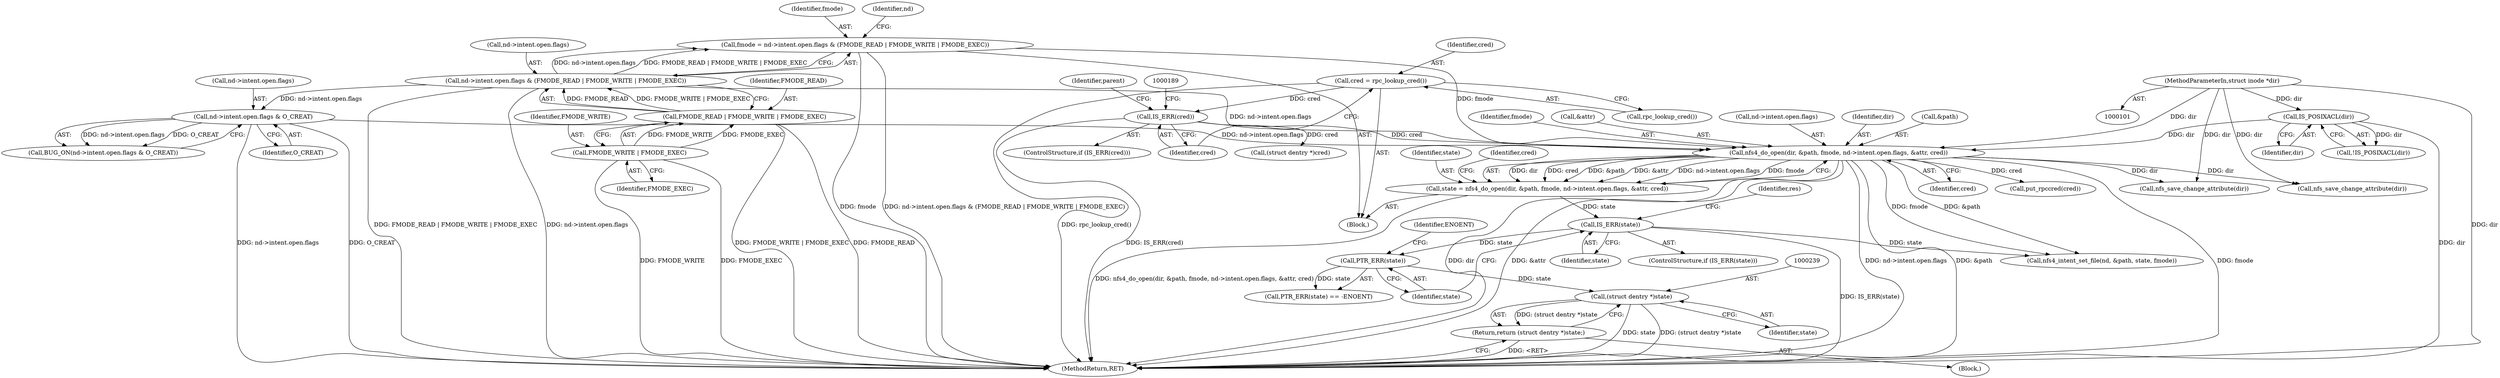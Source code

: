 digraph "0_linux_dc0b027dfadfcb8a5504f7d8052754bf8d501ab9_5@pointer" {
"1000238" [label="(Call,(struct dentry *)state)"];
"1000223" [label="(Call,PTR_ERR(state))"];
"1000218" [label="(Call,IS_ERR(state))"];
"1000198" [label="(Call,state = nfs4_do_open(dir, &path, fmode, nd->intent.open.flags, &attr, cred))"];
"1000200" [label="(Call,nfs4_do_open(dir, &path, fmode, nd->intent.open.flags, &attr, cred))"];
"1000153" [label="(Call,IS_POSIXACL(dir))"];
"1000102" [label="(MethodParameterIn,struct inode *dir)"];
"1000113" [label="(Call,fmode = nd->intent.open.flags & (FMODE_READ | FMODE_WRITE | FMODE_EXEC))"];
"1000115" [label="(Call,nd->intent.open.flags & (FMODE_READ | FMODE_WRITE | FMODE_EXEC))"];
"1000123" [label="(Call,FMODE_READ | FMODE_WRITE | FMODE_EXEC)"];
"1000125" [label="(Call,FMODE_WRITE | FMODE_EXEC)"];
"1000172" [label="(Call,nd->intent.open.flags & O_CREAT)"];
"1000185" [label="(Call,IS_ERR(cred))"];
"1000181" [label="(Call,cred = rpc_lookup_cred())"];
"1000237" [label="(Return,return (struct dentry *)state;)"];
"1000116" [label="(Call,nd->intent.open.flags)"];
"1000226" [label="(Identifier,ENOENT)"];
"1000184" [label="(ControlStructure,if (IS_ERR(cred)))"];
"1000274" [label="(MethodReturn,RET)"];
"1000125" [label="(Call,FMODE_WRITE | FMODE_EXEC)"];
"1000102" [label="(MethodParameterIn,struct inode *dir)"];
"1000220" [label="(Block,)"];
"1000219" [label="(Identifier,state)"];
"1000204" [label="(Identifier,fmode)"];
"1000199" [label="(Identifier,state)"];
"1000182" [label="(Identifier,cred)"];
"1000223" [label="(Call,PTR_ERR(state))"];
"1000242" [label="(Identifier,res)"];
"1000237" [label="(Return,return (struct dentry *)state;)"];
"1000114" [label="(Identifier,fmode)"];
"1000115" [label="(Call,nd->intent.open.flags & (FMODE_READ | FMODE_WRITE | FMODE_EXEC))"];
"1000180" [label="(Identifier,O_CREAT)"];
"1000266" [label="(Call,nfs4_intent_set_file(nd, &path, state, fmode))"];
"1000127" [label="(Identifier,FMODE_EXEC)"];
"1000212" [label="(Call,&attr)"];
"1000205" [label="(Call,nd->intent.open.flags)"];
"1000240" [label="(Identifier,state)"];
"1000124" [label="(Identifier,FMODE_READ)"];
"1000113" [label="(Call,fmode = nd->intent.open.flags & (FMODE_READ | FMODE_WRITE | FMODE_EXEC))"];
"1000173" [label="(Call,nd->intent.open.flags)"];
"1000123" [label="(Call,FMODE_READ | FMODE_WRITE | FMODE_EXEC)"];
"1000186" [label="(Identifier,cred)"];
"1000262" [label="(Call,nfs_save_change_attribute(dir))"];
"1000152" [label="(Call,!IS_POSIXACL(dir))"];
"1000131" [label="(Identifier,nd)"];
"1000200" [label="(Call,nfs4_do_open(dir, &path, fmode, nd->intent.open.flags, &attr, cred))"];
"1000216" [label="(Identifier,cred)"];
"1000238" [label="(Call,(struct dentry *)state)"];
"1000224" [label="(Identifier,state)"];
"1000222" [label="(Call,PTR_ERR(state) == -ENOENT)"];
"1000217" [label="(ControlStructure,if (IS_ERR(state)))"];
"1000198" [label="(Call,state = nfs4_do_open(dir, &path, fmode, nd->intent.open.flags, &attr, cred))"];
"1000172" [label="(Call,nd->intent.open.flags & O_CREAT)"];
"1000192" [label="(Identifier,parent)"];
"1000183" [label="(Call,rpc_lookup_cred())"];
"1000218" [label="(Call,IS_ERR(state))"];
"1000214" [label="(Identifier,cred)"];
"1000185" [label="(Call,IS_ERR(cred))"];
"1000201" [label="(Identifier,dir)"];
"1000181" [label="(Call,cred = rpc_lookup_cred())"];
"1000233" [label="(Call,nfs_save_change_attribute(dir))"];
"1000202" [label="(Call,&path)"];
"1000171" [label="(Call,BUG_ON(nd->intent.open.flags & O_CREAT))"];
"1000154" [label="(Identifier,dir)"];
"1000126" [label="(Identifier,FMODE_WRITE)"];
"1000215" [label="(Call,put_rpccred(cred))"];
"1000153" [label="(Call,IS_POSIXACL(dir))"];
"1000105" [label="(Block,)"];
"1000188" [label="(Call,(struct dentry *)cred)"];
"1000238" -> "1000237"  [label="AST: "];
"1000238" -> "1000240"  [label="CFG: "];
"1000239" -> "1000238"  [label="AST: "];
"1000240" -> "1000238"  [label="AST: "];
"1000237" -> "1000238"  [label="CFG: "];
"1000238" -> "1000274"  [label="DDG: state"];
"1000238" -> "1000274"  [label="DDG: (struct dentry *)state"];
"1000238" -> "1000237"  [label="DDG: (struct dentry *)state"];
"1000223" -> "1000238"  [label="DDG: state"];
"1000223" -> "1000222"  [label="AST: "];
"1000223" -> "1000224"  [label="CFG: "];
"1000224" -> "1000223"  [label="AST: "];
"1000226" -> "1000223"  [label="CFG: "];
"1000223" -> "1000222"  [label="DDG: state"];
"1000218" -> "1000223"  [label="DDG: state"];
"1000218" -> "1000217"  [label="AST: "];
"1000218" -> "1000219"  [label="CFG: "];
"1000219" -> "1000218"  [label="AST: "];
"1000224" -> "1000218"  [label="CFG: "];
"1000242" -> "1000218"  [label="CFG: "];
"1000218" -> "1000274"  [label="DDG: IS_ERR(state)"];
"1000198" -> "1000218"  [label="DDG: state"];
"1000218" -> "1000266"  [label="DDG: state"];
"1000198" -> "1000105"  [label="AST: "];
"1000198" -> "1000200"  [label="CFG: "];
"1000199" -> "1000198"  [label="AST: "];
"1000200" -> "1000198"  [label="AST: "];
"1000216" -> "1000198"  [label="CFG: "];
"1000198" -> "1000274"  [label="DDG: nfs4_do_open(dir, &path, fmode, nd->intent.open.flags, &attr, cred)"];
"1000200" -> "1000198"  [label="DDG: dir"];
"1000200" -> "1000198"  [label="DDG: cred"];
"1000200" -> "1000198"  [label="DDG: &path"];
"1000200" -> "1000198"  [label="DDG: &attr"];
"1000200" -> "1000198"  [label="DDG: nd->intent.open.flags"];
"1000200" -> "1000198"  [label="DDG: fmode"];
"1000200" -> "1000214"  [label="CFG: "];
"1000201" -> "1000200"  [label="AST: "];
"1000202" -> "1000200"  [label="AST: "];
"1000204" -> "1000200"  [label="AST: "];
"1000205" -> "1000200"  [label="AST: "];
"1000212" -> "1000200"  [label="AST: "];
"1000214" -> "1000200"  [label="AST: "];
"1000200" -> "1000274"  [label="DDG: dir"];
"1000200" -> "1000274"  [label="DDG: &attr"];
"1000200" -> "1000274"  [label="DDG: nd->intent.open.flags"];
"1000200" -> "1000274"  [label="DDG: &path"];
"1000200" -> "1000274"  [label="DDG: fmode"];
"1000153" -> "1000200"  [label="DDG: dir"];
"1000102" -> "1000200"  [label="DDG: dir"];
"1000113" -> "1000200"  [label="DDG: fmode"];
"1000172" -> "1000200"  [label="DDG: nd->intent.open.flags"];
"1000115" -> "1000200"  [label="DDG: nd->intent.open.flags"];
"1000185" -> "1000200"  [label="DDG: cred"];
"1000200" -> "1000215"  [label="DDG: cred"];
"1000200" -> "1000233"  [label="DDG: dir"];
"1000200" -> "1000262"  [label="DDG: dir"];
"1000200" -> "1000266"  [label="DDG: &path"];
"1000200" -> "1000266"  [label="DDG: fmode"];
"1000153" -> "1000152"  [label="AST: "];
"1000153" -> "1000154"  [label="CFG: "];
"1000154" -> "1000153"  [label="AST: "];
"1000152" -> "1000153"  [label="CFG: "];
"1000153" -> "1000274"  [label="DDG: dir"];
"1000153" -> "1000152"  [label="DDG: dir"];
"1000102" -> "1000153"  [label="DDG: dir"];
"1000102" -> "1000101"  [label="AST: "];
"1000102" -> "1000274"  [label="DDG: dir"];
"1000102" -> "1000233"  [label="DDG: dir"];
"1000102" -> "1000262"  [label="DDG: dir"];
"1000113" -> "1000105"  [label="AST: "];
"1000113" -> "1000115"  [label="CFG: "];
"1000114" -> "1000113"  [label="AST: "];
"1000115" -> "1000113"  [label="AST: "];
"1000131" -> "1000113"  [label="CFG: "];
"1000113" -> "1000274"  [label="DDG: fmode"];
"1000113" -> "1000274"  [label="DDG: nd->intent.open.flags & (FMODE_READ | FMODE_WRITE | FMODE_EXEC)"];
"1000115" -> "1000113"  [label="DDG: nd->intent.open.flags"];
"1000115" -> "1000113"  [label="DDG: FMODE_READ | FMODE_WRITE | FMODE_EXEC"];
"1000115" -> "1000123"  [label="CFG: "];
"1000116" -> "1000115"  [label="AST: "];
"1000123" -> "1000115"  [label="AST: "];
"1000115" -> "1000274"  [label="DDG: FMODE_READ | FMODE_WRITE | FMODE_EXEC"];
"1000115" -> "1000274"  [label="DDG: nd->intent.open.flags"];
"1000123" -> "1000115"  [label="DDG: FMODE_READ"];
"1000123" -> "1000115"  [label="DDG: FMODE_WRITE | FMODE_EXEC"];
"1000115" -> "1000172"  [label="DDG: nd->intent.open.flags"];
"1000123" -> "1000125"  [label="CFG: "];
"1000124" -> "1000123"  [label="AST: "];
"1000125" -> "1000123"  [label="AST: "];
"1000123" -> "1000274"  [label="DDG: FMODE_WRITE | FMODE_EXEC"];
"1000123" -> "1000274"  [label="DDG: FMODE_READ"];
"1000125" -> "1000123"  [label="DDG: FMODE_WRITE"];
"1000125" -> "1000123"  [label="DDG: FMODE_EXEC"];
"1000125" -> "1000127"  [label="CFG: "];
"1000126" -> "1000125"  [label="AST: "];
"1000127" -> "1000125"  [label="AST: "];
"1000125" -> "1000274"  [label="DDG: FMODE_WRITE"];
"1000125" -> "1000274"  [label="DDG: FMODE_EXEC"];
"1000172" -> "1000171"  [label="AST: "];
"1000172" -> "1000180"  [label="CFG: "];
"1000173" -> "1000172"  [label="AST: "];
"1000180" -> "1000172"  [label="AST: "];
"1000171" -> "1000172"  [label="CFG: "];
"1000172" -> "1000274"  [label="DDG: O_CREAT"];
"1000172" -> "1000274"  [label="DDG: nd->intent.open.flags"];
"1000172" -> "1000171"  [label="DDG: nd->intent.open.flags"];
"1000172" -> "1000171"  [label="DDG: O_CREAT"];
"1000185" -> "1000184"  [label="AST: "];
"1000185" -> "1000186"  [label="CFG: "];
"1000186" -> "1000185"  [label="AST: "];
"1000189" -> "1000185"  [label="CFG: "];
"1000192" -> "1000185"  [label="CFG: "];
"1000185" -> "1000274"  [label="DDG: IS_ERR(cred)"];
"1000181" -> "1000185"  [label="DDG: cred"];
"1000185" -> "1000188"  [label="DDG: cred"];
"1000181" -> "1000105"  [label="AST: "];
"1000181" -> "1000183"  [label="CFG: "];
"1000182" -> "1000181"  [label="AST: "];
"1000183" -> "1000181"  [label="AST: "];
"1000186" -> "1000181"  [label="CFG: "];
"1000181" -> "1000274"  [label="DDG: rpc_lookup_cred()"];
"1000237" -> "1000220"  [label="AST: "];
"1000274" -> "1000237"  [label="CFG: "];
"1000237" -> "1000274"  [label="DDG: <RET>"];
}
